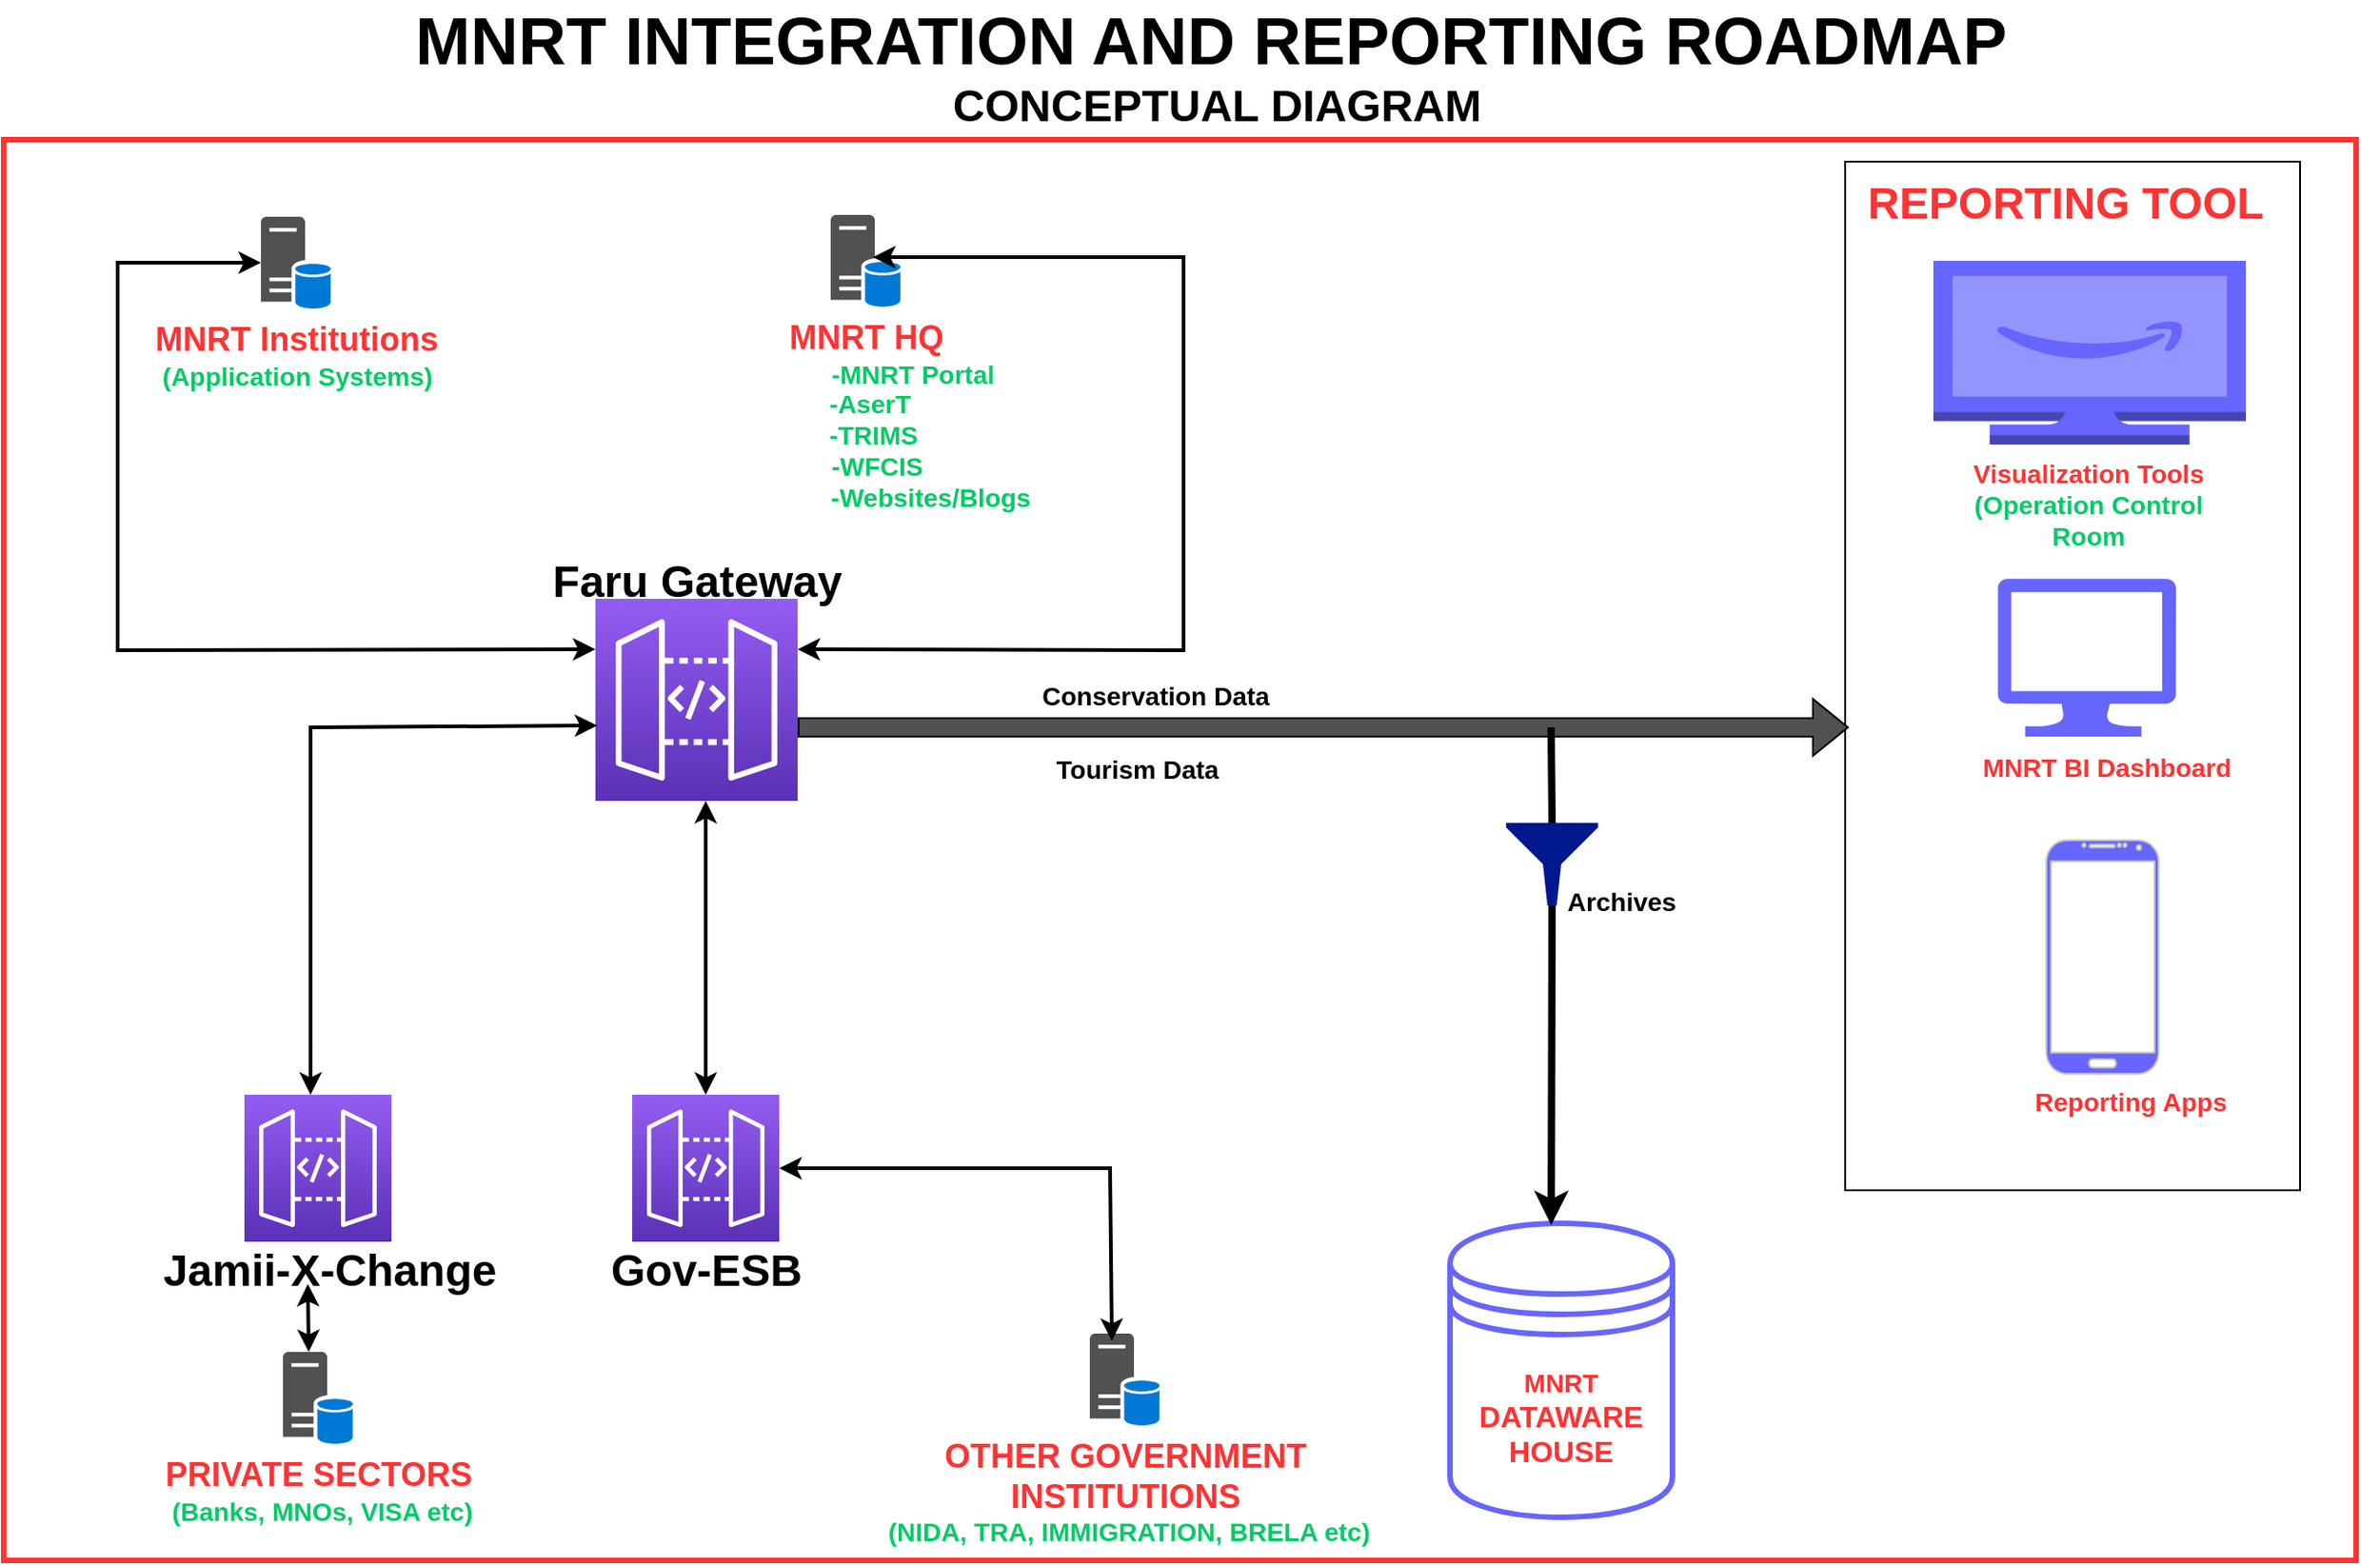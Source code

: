 <mxfile version="24.7.17">
  <diagram name="Page-1" id="alDKycs5oU3pcxEAZStF">
    <mxGraphModel dx="3120" dy="893" grid="1" gridSize="10" guides="1" tooltips="1" connect="1" arrows="1" fold="1" page="1" pageScale="1" pageWidth="850" pageHeight="1100" math="0" shadow="0">
      <root>
        <mxCell id="0" />
        <mxCell id="1" parent="0" />
        <mxCell id="bv6qjs0hTHORihQvAECl-1" value="" style="rounded=0;whiteSpace=wrap;html=1;strokeColor=#FF3333;dashed=2;fillColor=none;strokeWidth=3;" parent="1" vertex="1">
          <mxGeometry x="-1602" y="120" width="1280" height="773.5" as="geometry" />
        </mxCell>
        <mxCell id="4XTPGP9FqWyqA6gIsmBm-15" value="" style="rounded=0;whiteSpace=wrap;html=1;" parent="1" vertex="1">
          <mxGeometry x="-600" y="132" width="247.5" height="560" as="geometry" />
        </mxCell>
        <mxCell id="bv6qjs0hTHORihQvAECl-8" value="" style="sketch=0;points=[[0,0,0,0,0],[0,0.25,0,0,0],[0,0.5,0,0,0],[0,0.75,0,0,0],[0,1,0,0,0],[0.25,0,0,0,0],[0.25,1,0,0,0],[0.5,0,0,0,0],[0.5,1,0,0,0],[0.75,0,0,0,0],[0.75,1,0,0,0],[1,0,0,0,0],[1,0.25,0,0,0],[1,0.5,0,0,0],[1,0.75,0,0,0],[1,1,0,0,0]];outlineConnect=0;fontColor=#232F3E;gradientColor=#945DF2;gradientDirection=north;fillColor=#5A30B5;strokeColor=#ffffff;dashed=0;verticalLabelPosition=top;verticalAlign=top;align=center;html=1;fontSize=12;fontStyle=0;aspect=fixed;shape=mxgraph.aws4.resourceIcon;resIcon=mxgraph.aws4.api_gateway;" parent="1" vertex="1">
          <mxGeometry x="-1280" y="370" width="110" height="110" as="geometry" />
        </mxCell>
        <mxCell id="bv6qjs0hTHORihQvAECl-11" value="" style="verticalLabelPosition=bottom;html=1;verticalAlign=top;align=center;strokeColor=none;fillColor=#6666FF;shape=mxgraph.azure.computer;pointerEvents=1;" parent="1" vertex="1">
          <mxGeometry x="-517" y="359" width="97" height="86" as="geometry" />
        </mxCell>
        <mxCell id="bv6qjs0hTHORihQvAECl-20" value="" style="shape=image;html=1;verticalAlign=top;verticalLabelPosition=bottom;labelBackgroundColor=#ffffff;imageAspect=0;aspect=fixed;image=https://cdn0.iconfinder.com/data/icons/business-startup-10/50/60-128.png" parent="1" vertex="1">
          <mxGeometry x="-497" y="365" width="58" height="58" as="geometry" />
        </mxCell>
        <mxCell id="bv6qjs0hTHORihQvAECl-27" value="&lt;div&gt;&lt;font style=&quot;font-size: 14px;&quot;&gt;&lt;b&gt;&lt;font color=&quot;#ff3333&quot;&gt;MNRT&lt;/font&gt;&lt;/b&gt;&lt;/font&gt;&lt;/div&gt;&lt;div&gt;&lt;font size=&quot;3&quot; color=&quot;#ff3333&quot;&gt;&lt;b&gt;DATAWARE HOUSE&lt;/b&gt;&lt;br&gt;&lt;/font&gt;&lt;/div&gt;" style="shape=datastore;whiteSpace=wrap;html=1;strokeWidth=3;strokeColor=#6666FF;" parent="1" vertex="1">
          <mxGeometry x="-815" y="710" width="121" height="160" as="geometry" />
        </mxCell>
        <mxCell id="bv6qjs0hTHORihQvAECl-29" value="&lt;div&gt;&lt;b&gt;&lt;font style=&quot;font-size: 18px;&quot; color=&quot;#ff3333&quot;&gt;MNRT Institutions&lt;br&gt;&lt;/font&gt;&lt;/b&gt;&lt;/div&gt;&lt;div align=&quot;left&quot;&gt;&lt;b&gt;&lt;font style=&quot;font-size: 14px;&quot; color=&quot;#00cc66&quot;&gt;&amp;nbsp;(Application Systems)&lt;br&gt;&lt;/font&gt;&lt;/b&gt;&lt;/div&gt;" style="sketch=0;pointerEvents=1;shadow=0;dashed=0;html=1;strokeColor=none;labelPosition=center;verticalLabelPosition=bottom;verticalAlign=top;align=center;fillColor=#515151;shape=mxgraph.mscae.system_center.primary_site" parent="1" vertex="1">
          <mxGeometry x="-1462" y="162" width="38" height="50" as="geometry" />
        </mxCell>
        <mxCell id="1rtqqvMdxupV1CVTJnT_-3" value="&lt;b&gt;&lt;font style=&quot;font-size: 24px;&quot;&gt;Faru Gateway&lt;/font&gt;&lt;/b&gt;" style="text;html=1;align=center;verticalAlign=middle;resizable=0;points=[];autosize=1;strokeColor=none;fillColor=none;color=ffffff" parent="1" vertex="1">
          <mxGeometry x="-1315" y="341" width="180" height="40" as="geometry" />
        </mxCell>
        <mxCell id="1rtqqvMdxupV1CVTJnT_-4" value="" style="sketch=0;points=[[0,0,0,0,0],[0,0.25,0,0,0],[0,0.5,0,0,0],[0,0.75,0,0,0],[0,1,0,0,0],[0.25,0,0,0,0],[0.25,1,0,0,0],[0.5,0,0,0,0],[0.5,1,0,0,0],[0.75,0,0,0,0],[0.75,1,0,0,0],[1,0,0,0,0],[1,0.25,0,0,0],[1,0.5,0,0,0],[1,0.75,0,0,0],[1,1,0,0,0]];outlineConnect=0;fontColor=#232F3E;gradientColor=#945DF2;gradientDirection=north;fillColor=#5A30B5;strokeColor=#ffffff;dashed=0;verticalLabelPosition=top;verticalAlign=top;align=center;html=1;fontSize=12;fontStyle=0;aspect=fixed;shape=mxgraph.aws4.resourceIcon;resIcon=mxgraph.aws4.api_gateway;" parent="1" vertex="1">
          <mxGeometry x="-1260" y="640" width="80" height="80" as="geometry" />
        </mxCell>
        <mxCell id="1rtqqvMdxupV1CVTJnT_-5" value="&lt;font style=&quot;font-size: 24px;&quot;&gt;&lt;b&gt;Gov-ESB&lt;/b&gt;&lt;/font&gt;" style="text;html=1;align=center;verticalAlign=middle;resizable=0;points=[];autosize=1;strokeColor=none;fillColor=none;color=ffffff" parent="1" vertex="1">
          <mxGeometry x="-1285" y="716" width="130" height="40" as="geometry" />
        </mxCell>
        <mxCell id="1rtqqvMdxupV1CVTJnT_-10" value="&lt;div&gt;&lt;b&gt;&lt;font style=&quot;font-size: 18px;&quot; color=&quot;#ff3333&quot;&gt;PRIVATE SECTORS&lt;/font&gt;&lt;/b&gt;&lt;/div&gt;&lt;div&gt;&lt;b&gt;&lt;font style=&quot;font-size: 14px;&quot; color=&quot;#00cc66&quot;&gt;&amp;nbsp;(Banks, MNOs, VISA etc)&lt;br&gt;&lt;/font&gt;&lt;/b&gt;&lt;/div&gt;" style="sketch=0;pointerEvents=1;shadow=0;dashed=0;html=1;strokeColor=none;labelPosition=center;verticalLabelPosition=bottom;verticalAlign=top;align=center;fillColor=#515151;shape=mxgraph.mscae.system_center.primary_site" parent="1" vertex="1">
          <mxGeometry x="-1450" y="780" width="38" height="50" as="geometry" />
        </mxCell>
        <mxCell id="1rtqqvMdxupV1CVTJnT_-15" value="&lt;div&gt;&lt;font style=&quot;font-size: 18px;&quot; color=&quot;#ff3333&quot;&gt;&lt;b&gt;MNRT HQ&lt;/b&gt;&lt;/font&gt;&lt;font size=&quot;3&quot; color=&quot;#ff3333&quot;&gt;&lt;b&gt;&lt;br&gt;&lt;/b&gt;&lt;/font&gt;&lt;/div&gt;&lt;div&gt;&lt;font style=&quot;font-size: 14px;&quot; color=&quot;#00cc66&quot;&gt;&lt;b&gt;&amp;nbsp;&amp;nbsp;&amp;nbsp;&amp;nbsp;&amp;nbsp;&amp;nbsp;&amp;nbsp;&amp;nbsp;&amp;nbsp;&amp;nbsp;&amp;nbsp;&amp;nbsp; -MNRT Portal&lt;br&gt;&lt;/b&gt;&lt;/font&gt;&lt;/div&gt;&lt;div&gt;&lt;font style=&quot;font-size: 14px;&quot; color=&quot;#00cc66&quot;&gt;&lt;b&gt;&amp;nbsp;-AserT&lt;/b&gt;&lt;/font&gt;&lt;font style=&quot;font-size: 14px;&quot; color=&quot;#00cc66&quot;&gt;&lt;b&gt;&lt;br&gt;&lt;/b&gt;&lt;/font&gt;&lt;/div&gt;&lt;div&gt;&lt;font style=&quot;font-size: 14px;&quot; color=&quot;#00cc66&quot;&gt;&lt;b&gt;&amp;nbsp; -TRIMS&lt;br&gt;&lt;/b&gt;&lt;/font&gt;&lt;/div&gt;&lt;div&gt;&lt;font style=&quot;font-size: 14px;&quot; color=&quot;#00cc66&quot;&gt;&lt;b&gt;&amp;nbsp;&amp;nbsp; -WFCIS&lt;/b&gt;&lt;/font&gt;&lt;/div&gt;&lt;div&gt;&lt;font style=&quot;font-size: 14px;&quot; color=&quot;#00cc66&quot;&gt;&lt;b&gt;&amp;nbsp;&amp;nbsp;&amp;nbsp;&amp;nbsp;&amp;nbsp;&amp;nbsp;&amp;nbsp;&amp;nbsp;&amp;nbsp;&amp;nbsp;&amp;nbsp;&amp;nbsp;&amp;nbsp;&amp;nbsp;&amp;nbsp;&amp;nbsp;&amp;nbsp; -Websites/Blogs&lt;/b&gt;&lt;/font&gt;&lt;/div&gt;" style="sketch=0;pointerEvents=1;shadow=0;dashed=0;html=1;strokeColor=none;labelPosition=center;verticalLabelPosition=bottom;verticalAlign=top;align=center;fillColor=#515151;shape=mxgraph.mscae.system_center.primary_site" parent="1" vertex="1">
          <mxGeometry x="-1152" y="161" width="38" height="50" as="geometry" />
        </mxCell>
        <mxCell id="1rtqqvMdxupV1CVTJnT_-16" value="" style="endArrow=classic;startArrow=classic;html=1;rounded=0;shadow=0;strokeColor=default;strokeWidth=2;align=center;verticalAlign=middle;fontFamily=Helvetica;fontSize=11;fontColor=default;labelBackgroundColor=default;fillColor=#515151;exitX=0.263;exitY=0.08;exitDx=0;exitDy=0;exitPerimeter=0;entryX=0.009;entryY=0.627;entryDx=0;entryDy=0;entryPerimeter=0;" parent="1" target="bv6qjs0hTHORihQvAECl-8" edge="1">
          <mxGeometry width="50" height="50" relative="1" as="geometry">
            <mxPoint x="-1434.996" y="640" as="sourcePoint" />
            <mxPoint x="-1274.99" y="395.5" as="targetPoint" />
            <Array as="points">
              <mxPoint x="-1434.99" y="613" />
              <mxPoint x="-1435" y="440" />
            </Array>
          </mxGeometry>
        </mxCell>
        <mxCell id="1rtqqvMdxupV1CVTJnT_-18" value="" style="endArrow=classic;startArrow=classic;html=1;rounded=0;shadow=0;strokeColor=default;strokeWidth=2;align=center;verticalAlign=middle;fontFamily=Helvetica;fontSize=11;fontColor=default;labelBackgroundColor=default;fillColor=#515151;exitX=0.5;exitY=0;exitDx=0;exitDy=0;exitPerimeter=0;" parent="1" source="1rtqqvMdxupV1CVTJnT_-4" edge="1">
          <mxGeometry width="50" height="50" relative="1" as="geometry">
            <mxPoint x="-1220" y="603" as="sourcePoint" />
            <mxPoint x="-1220" y="480" as="targetPoint" />
            <Array as="points">
              <mxPoint x="-1220" y="503" />
            </Array>
          </mxGeometry>
        </mxCell>
        <mxCell id="1rtqqvMdxupV1CVTJnT_-19" style="edgeStyle=none;rounded=0;orthogonalLoop=1;jettySize=auto;html=1;entryX=0.5;entryY=0;entryDx=0;entryDy=0;entryPerimeter=0;shadow=0;strokeColor=default;strokeWidth=2;align=center;verticalAlign=middle;fontFamily=Helvetica;fontSize=11;fontColor=default;labelBackgroundColor=default;startArrow=classic;endArrow=classic;fillColor=#515151;" parent="1" source="1rtqqvMdxupV1CVTJnT_-4" target="1rtqqvMdxupV1CVTJnT_-4" edge="1">
          <mxGeometry relative="1" as="geometry" />
        </mxCell>
        <mxCell id="1rtqqvMdxupV1CVTJnT_-20" value="" style="endArrow=classic;startArrow=classic;html=1;rounded=0;shadow=0;strokeColor=default;strokeWidth=2;align=center;verticalAlign=middle;fontFamily=Helvetica;fontSize=11;fontColor=default;labelBackgroundColor=default;fillColor=#515151;entryX=0;entryY=0.5;entryDx=0;entryDy=0;entryPerimeter=0;exitX=0;exitY=0.25;exitDx=0;exitDy=0;exitPerimeter=0;" parent="1" source="bv6qjs0hTHORihQvAECl-8" target="bv6qjs0hTHORihQvAECl-29" edge="1">
          <mxGeometry width="50" height="50" relative="1" as="geometry">
            <mxPoint x="-1276" y="530" as="sourcePoint" />
            <mxPoint x="-1363" y="186" as="targetPoint" />
            <Array as="points">
              <mxPoint x="-1540" y="398" />
              <mxPoint x="-1540" y="187" />
            </Array>
          </mxGeometry>
        </mxCell>
        <mxCell id="1rtqqvMdxupV1CVTJnT_-21" value="" style="endArrow=classic;startArrow=classic;html=1;rounded=0;shadow=0;strokeColor=default;strokeWidth=2;align=center;verticalAlign=middle;fontFamily=Helvetica;fontSize=11;fontColor=default;labelBackgroundColor=default;fillColor=#515151;exitX=1;exitY=0.25;exitDx=0;exitDy=0;exitPerimeter=0;entryX=0.605;entryY=0.46;entryDx=0;entryDy=0;entryPerimeter=0;" parent="1" source="bv6qjs0hTHORihQvAECl-8" target="1rtqqvMdxupV1CVTJnT_-15" edge="1">
          <mxGeometry width="50" height="50" relative="1" as="geometry">
            <mxPoint x="-1220" y="402" as="sourcePoint" />
            <mxPoint x="-1220" y="242" as="targetPoint" />
            <Array as="points">
              <mxPoint x="-960" y="398" />
              <mxPoint x="-960" y="290" />
              <mxPoint x="-960" y="184" />
            </Array>
          </mxGeometry>
        </mxCell>
        <mxCell id="1rtqqvMdxupV1CVTJnT_-25" value="" style="verticalLabelPosition=bottom;verticalAlign=top;html=1;shadow=0;dashed=0;strokeWidth=1;shape=mxgraph.android.phone2;strokeColor=#c0c0c0;fontFamily=Helvetica;fontSize=11;fontColor=default;labelBackgroundColor=default;fillColor=#6666FF;" parent="1" vertex="1">
          <mxGeometry x="-490.5" y="501.5" width="61" height="127" as="geometry" />
        </mxCell>
        <mxCell id="1rtqqvMdxupV1CVTJnT_-26" value="&lt;font style=&quot;font-size: 14px;&quot; color=&quot;#ff3333&quot;&gt;&lt;b&gt;Reporting Apps&lt;br&gt;&lt;/b&gt;&lt;/font&gt;" style="text;html=1;align=center;verticalAlign=middle;whiteSpace=wrap;rounded=0;fontFamily=Helvetica;fontSize=11;fontColor=default;labelBackgroundColor=default;" parent="1" vertex="1">
          <mxGeometry x="-517" y="628.5" width="144.5" height="30" as="geometry" />
        </mxCell>
        <mxCell id="1rtqqvMdxupV1CVTJnT_-27" value="&lt;div&gt;&lt;b&gt;&lt;font style=&quot;font-size: 36px;&quot;&gt;MNRT INTEGRATION AND REPORTING ROADMAP&lt;/font&gt;&lt;/b&gt;&lt;/div&gt;&lt;div&gt;&lt;font style=&quot;font-size: 24px;&quot;&gt;&lt;b&gt;&lt;font&gt;&amp;nbsp;CONCEPTUAL DIAGRAM &lt;/font&gt;&lt;/b&gt;&lt;/font&gt;&lt;/div&gt;" style="text;html=1;align=center;verticalAlign=middle;whiteSpace=wrap;rounded=0;fontFamily=Helvetica;fontSize=11;fontColor=default;labelBackgroundColor=default;" parent="1" vertex="1">
          <mxGeometry x="-1580" y="50" width="1270" height="60" as="geometry" />
        </mxCell>
        <mxCell id="4XTPGP9FqWyqA6gIsmBm-3" value="&lt;b&gt;&lt;font style=&quot;font-size: 14px;&quot;&gt;Conservation Data&lt;/font&gt;&lt;/b&gt;" style="text;html=1;align=center;verticalAlign=middle;whiteSpace=wrap;rounded=0;" parent="1" vertex="1">
          <mxGeometry x="-1040" y="408" width="130" height="30" as="geometry" />
        </mxCell>
        <mxCell id="4XTPGP9FqWyqA6gIsmBm-4" value="&lt;font style=&quot;font-size: 14px;&quot;&gt;&lt;b&gt;Tourism Data&lt;/b&gt;&lt;/font&gt;" style="text;html=1;align=center;verticalAlign=middle;whiteSpace=wrap;rounded=0;" parent="1" vertex="1">
          <mxGeometry x="-1050" y="448" width="130" height="30" as="geometry" />
        </mxCell>
        <mxCell id="4XTPGP9FqWyqA6gIsmBm-5" value="&lt;div&gt;&lt;b&gt;&lt;font style=&quot;font-size: 18px;&quot; color=&quot;#ff3333&quot;&gt;OTHER GOVERNMENT&lt;/font&gt;&lt;/b&gt;&lt;/div&gt;&lt;div&gt;&lt;b&gt;&lt;font style=&quot;font-size: 18px;&quot; color=&quot;#ff3333&quot;&gt;INSTITUTIONS&lt;br&gt;&lt;/font&gt;&lt;/b&gt;&lt;/div&gt;&lt;div&gt;&lt;b&gt;&lt;font style=&quot;font-size: 14px;&quot; color=&quot;#00cc66&quot;&gt;&amp;nbsp;(NIDA, TRA, IMMIGRATION, BRELA etc)&lt;br&gt;&lt;/font&gt;&lt;/b&gt;&lt;/div&gt;" style="sketch=0;pointerEvents=1;shadow=0;dashed=0;html=1;strokeColor=none;labelPosition=center;verticalLabelPosition=bottom;verticalAlign=top;align=center;fillColor=#515151;shape=mxgraph.mscae.system_center.primary_site" parent="1" vertex="1">
          <mxGeometry x="-1011" y="770" width="38" height="50" as="geometry" />
        </mxCell>
        <mxCell id="4XTPGP9FqWyqA6gIsmBm-8" value="" style="endArrow=classic;startArrow=classic;html=1;rounded=0;shadow=0;strokeColor=default;strokeWidth=2;align=center;verticalAlign=middle;fontFamily=Helvetica;fontSize=11;fontColor=default;labelBackgroundColor=default;fillColor=#515151;entryX=1;entryY=0.5;entryDx=0;entryDy=0;entryPerimeter=0;exitX=0.316;exitY=0.08;exitDx=0;exitDy=0;exitPerimeter=0;" parent="1" target="1rtqqvMdxupV1CVTJnT_-4" edge="1" source="4XTPGP9FqWyqA6gIsmBm-5">
          <mxGeometry width="50" height="50" relative="1" as="geometry">
            <mxPoint x="-1000" y="695" as="sourcePoint" />
            <mxPoint x="-958" y="561" as="targetPoint" />
            <Array as="points">
              <mxPoint x="-1000" y="680" />
            </Array>
          </mxGeometry>
        </mxCell>
        <mxCell id="4XTPGP9FqWyqA6gIsmBm-12" value="" style="outlineConnect=0;dashed=0;verticalLabelPosition=bottom;verticalAlign=top;align=center;html=1;shape=mxgraph.aws3.fire_tv;fillColor=#6666FF;gradientColor=none;" parent="1" vertex="1">
          <mxGeometry x="-552" y="186" width="170" height="100" as="geometry" />
        </mxCell>
        <mxCell id="4XTPGP9FqWyqA6gIsmBm-13" value="&lt;div&gt;&lt;font style=&quot;font-size: 14px;&quot; color=&quot;#ff3333&quot;&gt;&lt;b&gt;Visualization Tools&lt;/b&gt;&lt;/font&gt;&lt;/div&gt;&lt;b&gt;&lt;font style=&quot;font-size: 14px;&quot; color=&quot;#00cc66&quot;&gt;(Operation Control Room&lt;br&gt;&lt;/font&gt;&lt;/b&gt;" style="text;html=1;align=center;verticalAlign=middle;whiteSpace=wrap;rounded=0;fontFamily=Helvetica;fontSize=11;fontColor=default;labelBackgroundColor=default;" parent="1" vertex="1">
          <mxGeometry x="-540.25" y="304" width="144.5" height="30" as="geometry" />
        </mxCell>
        <mxCell id="4XTPGP9FqWyqA6gIsmBm-14" value="&lt;font color=&quot;#ff3333&quot; style=&quot;font-size: 14px;&quot;&gt;&lt;b&gt;MNRT BI Dashboard&lt;br&gt;&lt;/b&gt;&lt;/font&gt;" style="text;html=1;align=center;verticalAlign=middle;whiteSpace=wrap;rounded=0;fontFamily=Helvetica;fontSize=11;fontColor=default;labelBackgroundColor=default;" parent="1" vertex="1">
          <mxGeometry x="-530.25" y="447" width="144.5" height="30" as="geometry" />
        </mxCell>
        <mxCell id="4XTPGP9FqWyqA6gIsmBm-16" value="&lt;b&gt;&lt;font style=&quot;font-size: 24px;&quot; color=&quot;#ff3333&quot;&gt;REPORTING TOOL&lt;/font&gt;&lt;font size=&quot;3&quot; color=&quot;#ff3333&quot;&gt;&lt;br&gt;&lt;/font&gt;&lt;/b&gt;" style="text;html=1;align=center;verticalAlign=middle;whiteSpace=wrap;rounded=0;fontFamily=Helvetica;fontSize=11;fontColor=default;labelBackgroundColor=default;" parent="1" vertex="1">
          <mxGeometry x="-590" y="140" width="220" height="30" as="geometry" />
        </mxCell>
        <mxCell id="4XTPGP9FqWyqA6gIsmBm-18" value="" style="shape=flexArrow;endArrow=classic;html=1;rounded=0;entryX=0.008;entryY=0.55;entryDx=0;entryDy=0;entryPerimeter=0;fillColor=#515151;" parent="1" target="4XTPGP9FqWyqA6gIsmBm-15" edge="1">
          <mxGeometry width="50" height="50" relative="1" as="geometry">
            <mxPoint x="-1170" y="440" as="sourcePoint" />
            <mxPoint x="-640" y="430" as="targetPoint" />
          </mxGeometry>
        </mxCell>
        <mxCell id="wswhTcmAmgkBsK6IhGsY-4" value="" style="sketch=0;points=[[0,0,0,0,0],[0,0.25,0,0,0],[0,0.5,0,0,0],[0,0.75,0,0,0],[0,1,0,0,0],[0.25,0,0,0,0],[0.25,1,0,0,0],[0.5,0,0,0,0],[0.5,1,0,0,0],[0.75,0,0,0,0],[0.75,1,0,0,0],[1,0,0,0,0],[1,0.25,0,0,0],[1,0.5,0,0,0],[1,0.75,0,0,0],[1,1,0,0,0]];outlineConnect=0;fontColor=#232F3E;gradientColor=#945DF2;gradientDirection=north;fillColor=#5A30B5;strokeColor=#ffffff;dashed=0;verticalLabelPosition=top;verticalAlign=top;align=center;html=1;fontSize=12;fontStyle=0;aspect=fixed;shape=mxgraph.aws4.resourceIcon;resIcon=mxgraph.aws4.api_gateway;" vertex="1" parent="1">
          <mxGeometry x="-1471" y="640" width="80" height="80" as="geometry" />
        </mxCell>
        <mxCell id="wswhTcmAmgkBsK6IhGsY-8" value="" style="sketch=0;aspect=fixed;pointerEvents=1;shadow=0;dashed=0;html=1;strokeColor=none;labelPosition=center;verticalLabelPosition=bottom;verticalAlign=top;align=center;fillColor=#00188D;shape=mxgraph.mscae.enterprise.filter" vertex="1" parent="1">
          <mxGeometry x="-784.5" y="492" width="50" height="45" as="geometry" />
        </mxCell>
        <mxCell id="wswhTcmAmgkBsK6IhGsY-14" value="" style="endArrow=none;html=1;rounded=0;exitX=0.5;exitY=0;exitDx=0;exitDy=0;exitPerimeter=0;strokeWidth=4;" edge="1" parent="1" source="wswhTcmAmgkBsK6IhGsY-8">
          <mxGeometry width="50" height="50" relative="1" as="geometry">
            <mxPoint x="-790" y="520" as="sourcePoint" />
            <mxPoint x="-760" y="440" as="targetPoint" />
          </mxGeometry>
        </mxCell>
        <mxCell id="wswhTcmAmgkBsK6IhGsY-15" value="&lt;font style=&quot;font-size: 24px;&quot;&gt;&lt;b&gt;Jamii-&lt;/b&gt;&lt;/font&gt;&lt;font style=&quot;font-size: 24px;&quot;&gt;&lt;b&gt;X-Change&lt;/b&gt;&lt;/font&gt;" style="text;html=1;align=center;verticalAlign=middle;resizable=0;points=[];autosize=1;strokeColor=none;fillColor=none;color=ffffff" vertex="1" parent="1">
          <mxGeometry x="-1525" y="716" width="200" height="40" as="geometry" />
        </mxCell>
        <mxCell id="wswhTcmAmgkBsK6IhGsY-17" value="" style="endArrow=classic;startArrow=classic;html=1;rounded=0;shadow=0;strokeColor=default;strokeWidth=2;align=center;verticalAlign=middle;fontFamily=Helvetica;fontSize=11;fontColor=default;labelBackgroundColor=default;fillColor=#515151;exitX=0.5;exitY=0;exitDx=0;exitDy=0;exitPerimeter=0;" edge="1" parent="1">
          <mxGeometry width="50" height="50" relative="1" as="geometry">
            <mxPoint x="-1436" y="780" as="sourcePoint" />
            <mxPoint x="-1436" y="743" as="targetPoint" />
            <Array as="points">
              <mxPoint x="-1436.5" y="743" />
            </Array>
          </mxGeometry>
        </mxCell>
        <mxCell id="wswhTcmAmgkBsK6IhGsY-18" value="" style="endArrow=classic;html=1;rounded=0;exitX=0.5;exitY=1;exitDx=0;exitDy=0;exitPerimeter=0;entryX=0.455;entryY=0.006;entryDx=0;entryDy=0;entryPerimeter=0;strokeWidth=4;" edge="1" parent="1" source="wswhTcmAmgkBsK6IhGsY-8" target="bv6qjs0hTHORihQvAECl-27">
          <mxGeometry width="50" height="50" relative="1" as="geometry">
            <mxPoint x="-1000" y="490" as="sourcePoint" />
            <mxPoint x="-950" y="440" as="targetPoint" />
          </mxGeometry>
        </mxCell>
        <mxCell id="wswhTcmAmgkBsK6IhGsY-19" value="&lt;font style=&quot;font-size: 14px;&quot;&gt;&lt;b&gt;Archives&lt;/b&gt;&lt;/font&gt;" style="text;html=1;align=center;verticalAlign=middle;whiteSpace=wrap;rounded=0;" vertex="1" parent="1">
          <mxGeometry x="-764" y="520" width="84.5" height="30" as="geometry" />
        </mxCell>
      </root>
    </mxGraphModel>
  </diagram>
</mxfile>
